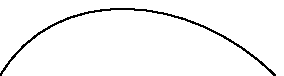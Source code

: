 beginfig(0)

z1=origin;
z2=(3.5cm, 0);

draw z1{dir 60}..{dir -45}z2 withpen boldpen;

label.bot("$z_1$", z1);
label.bot("$z_2$", z2);

endfig
